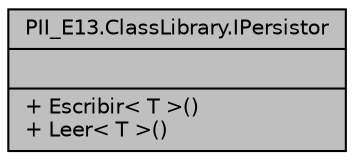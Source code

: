 digraph "PII_E13.ClassLibrary.IPersistor"
{
 // INTERACTIVE_SVG=YES
 // LATEX_PDF_SIZE
  edge [fontname="Helvetica",fontsize="10",labelfontname="Helvetica",labelfontsize="10"];
  node [fontname="Helvetica",fontsize="10",shape=record];
  Node1 [label="{PII_E13.ClassLibrary.IPersistor\n||+ Escribir\< T \>()\l+ Leer\< T \>()\l}",height=0.2,width=0.4,color="black", fillcolor="grey75", style="filled", fontcolor="black",tooltip="Interface que representa las operaciones de un persistor de información a través de diferentes medios..."];
}
